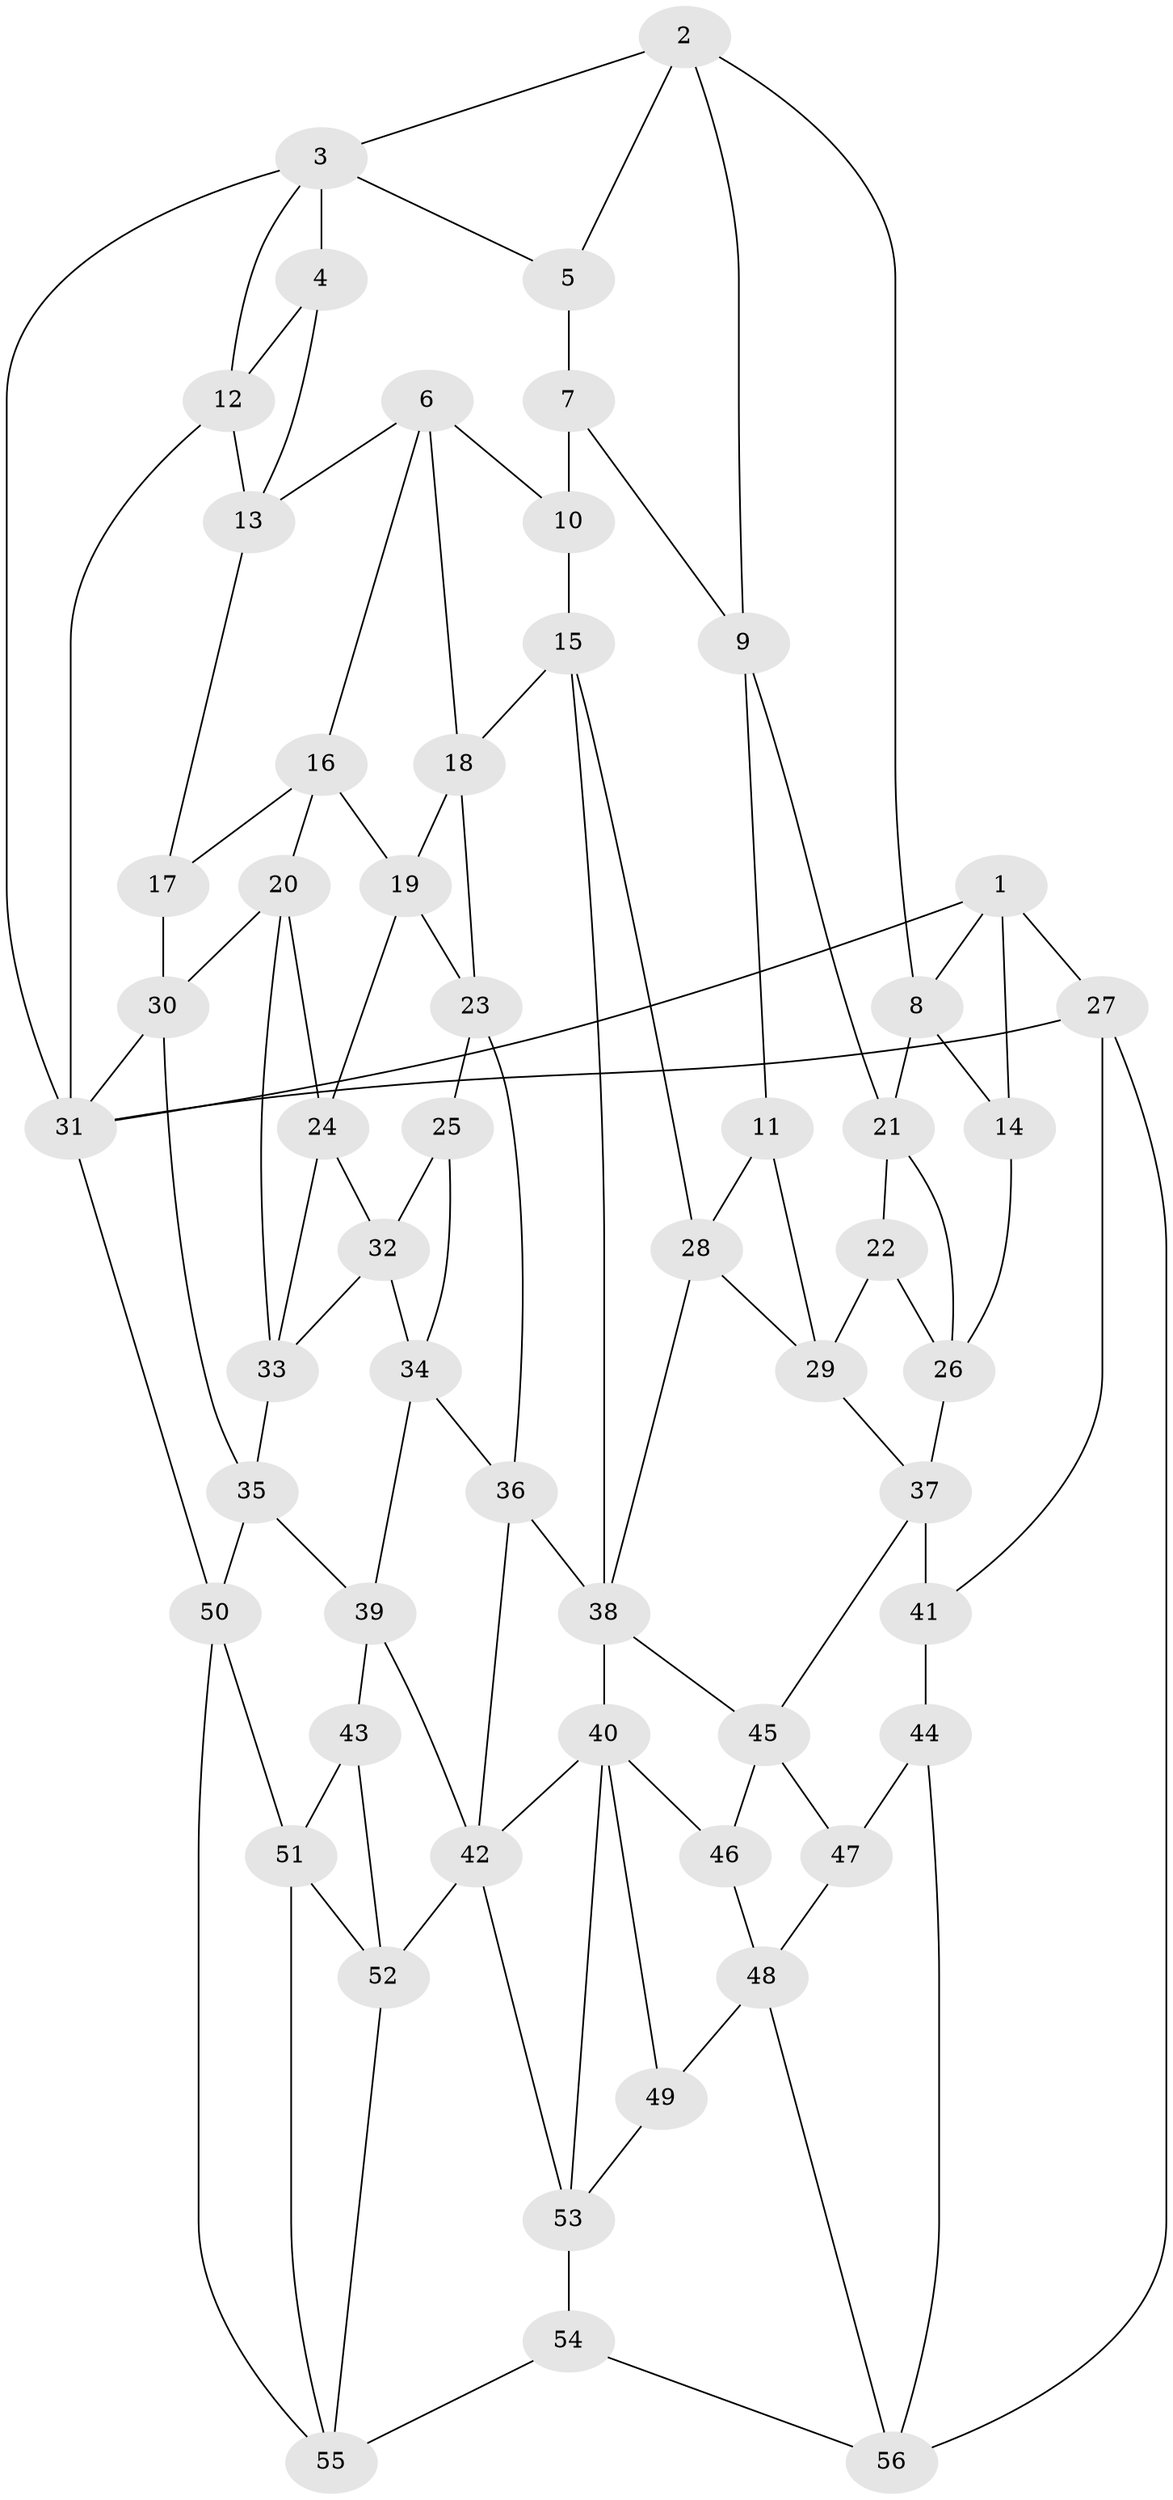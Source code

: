 // original degree distribution, {3: 0.026785714285714284, 6: 0.22321428571428573, 4: 0.22321428571428573, 5: 0.5267857142857143}
// Generated by graph-tools (version 1.1) at 2025/27/03/09/25 03:27:07]
// undirected, 56 vertices, 107 edges
graph export_dot {
graph [start="1"]
  node [color=gray90,style=filled];
  1;
  2;
  3;
  4;
  5;
  6;
  7;
  8;
  9;
  10;
  11;
  12;
  13;
  14;
  15;
  16;
  17;
  18;
  19;
  20;
  21;
  22;
  23;
  24;
  25;
  26;
  27;
  28;
  29;
  30;
  31;
  32;
  33;
  34;
  35;
  36;
  37;
  38;
  39;
  40;
  41;
  42;
  43;
  44;
  45;
  46;
  47;
  48;
  49;
  50;
  51;
  52;
  53;
  54;
  55;
  56;
  1 -- 8 [weight=1.0];
  1 -- 14 [weight=1.0];
  1 -- 27 [weight=1.0];
  1 -- 31 [weight=1.0];
  2 -- 3 [weight=1.0];
  2 -- 5 [weight=1.0];
  2 -- 8 [weight=1.0];
  2 -- 9 [weight=1.0];
  3 -- 4 [weight=1.0];
  3 -- 5 [weight=1.0];
  3 -- 12 [weight=1.0];
  3 -- 31 [weight=1.0];
  4 -- 12 [weight=1.0];
  4 -- 13 [weight=1.0];
  5 -- 7 [weight=1.0];
  6 -- 10 [weight=1.0];
  6 -- 13 [weight=1.0];
  6 -- 16 [weight=1.0];
  6 -- 18 [weight=1.0];
  7 -- 9 [weight=1.0];
  7 -- 10 [weight=2.0];
  8 -- 14 [weight=1.0];
  8 -- 21 [weight=1.0];
  9 -- 11 [weight=1.0];
  9 -- 21 [weight=1.0];
  10 -- 15 [weight=1.0];
  11 -- 28 [weight=1.0];
  11 -- 29 [weight=1.0];
  12 -- 13 [weight=1.0];
  12 -- 31 [weight=1.0];
  13 -- 17 [weight=1.0];
  14 -- 26 [weight=1.0];
  15 -- 18 [weight=1.0];
  15 -- 28 [weight=1.0];
  15 -- 38 [weight=1.0];
  16 -- 17 [weight=1.0];
  16 -- 19 [weight=1.0];
  16 -- 20 [weight=1.0];
  17 -- 30 [weight=1.0];
  18 -- 19 [weight=1.0];
  18 -- 23 [weight=1.0];
  19 -- 23 [weight=1.0];
  19 -- 24 [weight=1.0];
  20 -- 24 [weight=1.0];
  20 -- 30 [weight=1.0];
  20 -- 33 [weight=1.0];
  21 -- 22 [weight=1.0];
  21 -- 26 [weight=1.0];
  22 -- 26 [weight=1.0];
  22 -- 29 [weight=1.0];
  23 -- 25 [weight=1.0];
  23 -- 36 [weight=1.0];
  24 -- 32 [weight=1.0];
  24 -- 33 [weight=1.0];
  25 -- 32 [weight=1.0];
  25 -- 34 [weight=1.0];
  26 -- 37 [weight=1.0];
  27 -- 31 [weight=1.0];
  27 -- 41 [weight=1.0];
  27 -- 56 [weight=1.0];
  28 -- 29 [weight=1.0];
  28 -- 38 [weight=1.0];
  29 -- 37 [weight=1.0];
  30 -- 31 [weight=1.0];
  30 -- 35 [weight=1.0];
  31 -- 50 [weight=1.0];
  32 -- 33 [weight=1.0];
  32 -- 34 [weight=1.0];
  33 -- 35 [weight=1.0];
  34 -- 36 [weight=1.0];
  34 -- 39 [weight=1.0];
  35 -- 39 [weight=1.0];
  35 -- 50 [weight=1.0];
  36 -- 38 [weight=2.0];
  36 -- 42 [weight=1.0];
  37 -- 41 [weight=2.0];
  37 -- 45 [weight=1.0];
  38 -- 40 [weight=1.0];
  38 -- 45 [weight=1.0];
  39 -- 42 [weight=1.0];
  39 -- 43 [weight=1.0];
  40 -- 42 [weight=1.0];
  40 -- 46 [weight=1.0];
  40 -- 49 [weight=1.0];
  40 -- 53 [weight=1.0];
  41 -- 44 [weight=2.0];
  42 -- 52 [weight=1.0];
  42 -- 53 [weight=1.0];
  43 -- 51 [weight=1.0];
  43 -- 52 [weight=1.0];
  44 -- 47 [weight=1.0];
  44 -- 56 [weight=1.0];
  45 -- 46 [weight=1.0];
  45 -- 47 [weight=1.0];
  46 -- 48 [weight=1.0];
  47 -- 48 [weight=1.0];
  48 -- 49 [weight=1.0];
  48 -- 56 [weight=1.0];
  49 -- 53 [weight=1.0];
  50 -- 51 [weight=1.0];
  50 -- 55 [weight=1.0];
  51 -- 52 [weight=1.0];
  51 -- 55 [weight=1.0];
  52 -- 55 [weight=1.0];
  53 -- 54 [weight=1.0];
  54 -- 55 [weight=1.0];
  54 -- 56 [weight=1.0];
}
